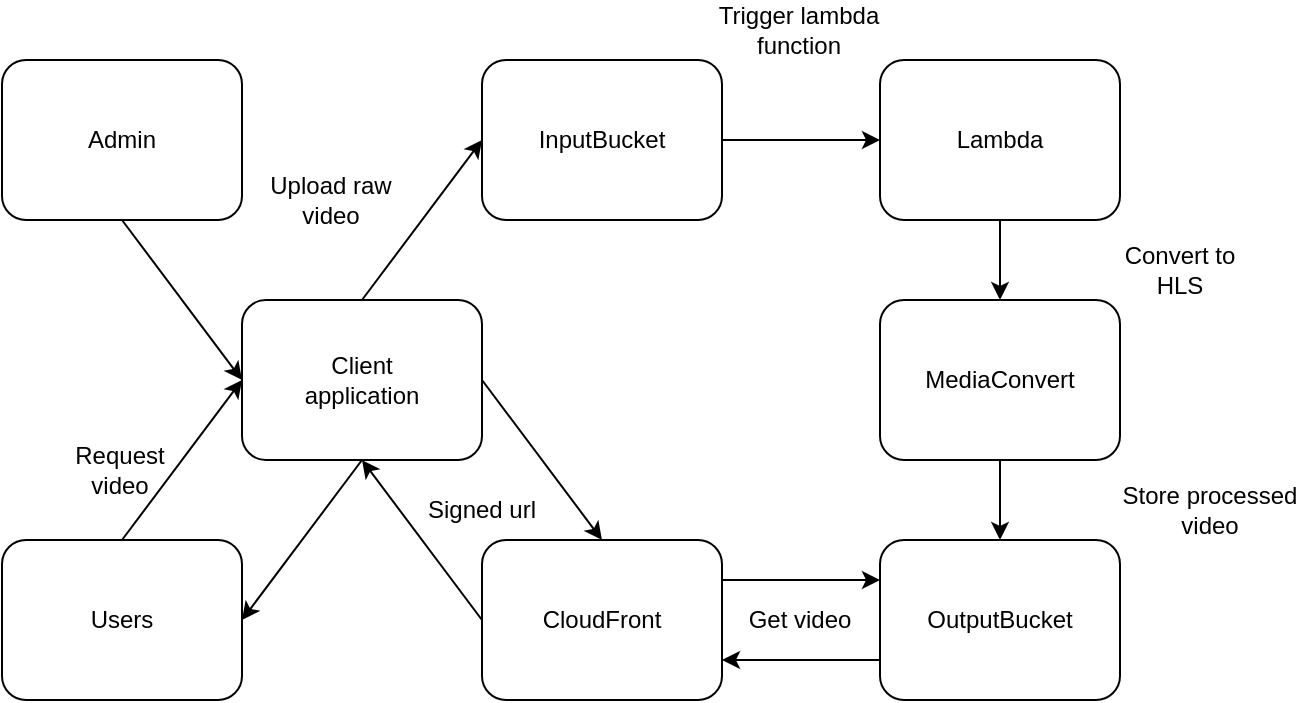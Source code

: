<mxfile version="20.1.1" type="device"><diagram id="akaI0Vg-RnT7oDsbmiGT" name="Page-1"><mxGraphModel dx="1320" dy="468" grid="1" gridSize="10" guides="1" tooltips="1" connect="1" arrows="1" fold="1" page="1" pageScale="1" pageWidth="850" pageHeight="1100" math="0" shadow="0"><root><mxCell id="0"/><mxCell id="1" parent="0"/><mxCell id="LexZK1_UCWnIznwa_gi9-1" value="InputBucket" style="rounded=1;whiteSpace=wrap;html=1;" parent="1" vertex="1"><mxGeometry x="401" y="80" width="120" height="80" as="geometry"/></mxCell><mxCell id="LexZK1_UCWnIznwa_gi9-3" value="Lambda" style="rounded=1;whiteSpace=wrap;html=1;" parent="1" vertex="1"><mxGeometry x="600" y="80" width="120" height="80" as="geometry"/></mxCell><mxCell id="LexZK1_UCWnIznwa_gi9-4" value="MediaConvert" style="rounded=1;whiteSpace=wrap;html=1;" parent="1" vertex="1"><mxGeometry x="600" y="200" width="120" height="80" as="geometry"/></mxCell><mxCell id="LexZK1_UCWnIznwa_gi9-5" value="OutputBucket" style="rounded=1;whiteSpace=wrap;html=1;" parent="1" vertex="1"><mxGeometry x="600" y="320" width="120" height="80" as="geometry"/></mxCell><mxCell id="LexZK1_UCWnIznwa_gi9-6" value="CloudFront" style="rounded=1;whiteSpace=wrap;html=1;" parent="1" vertex="1"><mxGeometry x="401" y="320" width="120" height="80" as="geometry"/></mxCell><mxCell id="LexZK1_UCWnIznwa_gi9-7" value="&lt;div&gt;Client&lt;br&gt;&lt;/div&gt;application" style="rounded=1;whiteSpace=wrap;html=1;" parent="1" vertex="1"><mxGeometry x="281" y="200" width="120" height="80" as="geometry"/></mxCell><mxCell id="LexZK1_UCWnIznwa_gi9-8" value="Users" style="rounded=1;whiteSpace=wrap;html=1;" parent="1" vertex="1"><mxGeometry x="161" y="320" width="120" height="80" as="geometry"/></mxCell><mxCell id="LexZK1_UCWnIznwa_gi9-9" value="Admin" style="rounded=1;whiteSpace=wrap;html=1;" parent="1" vertex="1"><mxGeometry x="161" y="80" width="120" height="80" as="geometry"/></mxCell><mxCell id="LexZK1_UCWnIznwa_gi9-14" value="" style="endArrow=classic;html=1;rounded=0;exitX=0.5;exitY=1;exitDx=0;exitDy=0;entryX=0;entryY=0.5;entryDx=0;entryDy=0;" parent="1" source="LexZK1_UCWnIznwa_gi9-9" target="LexZK1_UCWnIznwa_gi9-7" edge="1"><mxGeometry width="50" height="50" relative="1" as="geometry"><mxPoint x="400" y="320" as="sourcePoint"/><mxPoint x="450" y="270" as="targetPoint"/></mxGeometry></mxCell><mxCell id="LexZK1_UCWnIznwa_gi9-15" value="" style="endArrow=classic;html=1;rounded=0;entryX=0;entryY=0.5;entryDx=0;entryDy=0;exitX=0.5;exitY=0;exitDx=0;exitDy=0;" parent="1" source="LexZK1_UCWnIznwa_gi9-8" target="LexZK1_UCWnIznwa_gi9-7" edge="1"><mxGeometry width="50" height="50" relative="1" as="geometry"><mxPoint x="400" y="320" as="sourcePoint"/><mxPoint x="450" y="270" as="targetPoint"/></mxGeometry></mxCell><mxCell id="LexZK1_UCWnIznwa_gi9-16" value="" style="endArrow=classic;html=1;rounded=0;exitX=0.5;exitY=0;exitDx=0;exitDy=0;entryX=0;entryY=0.5;entryDx=0;entryDy=0;" parent="1" source="LexZK1_UCWnIznwa_gi9-7" target="LexZK1_UCWnIznwa_gi9-1" edge="1"><mxGeometry width="50" height="50" relative="1" as="geometry"><mxPoint x="400" y="320" as="sourcePoint"/><mxPoint x="450" y="270" as="targetPoint"/></mxGeometry></mxCell><mxCell id="LexZK1_UCWnIznwa_gi9-17" value="" style="endArrow=classic;html=1;rounded=0;exitX=1;exitY=0.5;exitDx=0;exitDy=0;entryX=0;entryY=0.5;entryDx=0;entryDy=0;" parent="1" source="LexZK1_UCWnIznwa_gi9-1" target="LexZK1_UCWnIznwa_gi9-3" edge="1"><mxGeometry width="50" height="50" relative="1" as="geometry"><mxPoint x="400" y="320" as="sourcePoint"/><mxPoint x="450" y="270" as="targetPoint"/></mxGeometry></mxCell><mxCell id="LexZK1_UCWnIznwa_gi9-18" value="" style="endArrow=classic;html=1;rounded=0;exitX=0.5;exitY=1;exitDx=0;exitDy=0;entryX=0.5;entryY=0;entryDx=0;entryDy=0;" parent="1" source="LexZK1_UCWnIznwa_gi9-3" target="LexZK1_UCWnIznwa_gi9-4" edge="1"><mxGeometry width="50" height="50" relative="1" as="geometry"><mxPoint x="400" y="320" as="sourcePoint"/><mxPoint x="450" y="270" as="targetPoint"/></mxGeometry></mxCell><mxCell id="LexZK1_UCWnIznwa_gi9-19" value="" style="endArrow=classic;html=1;rounded=0;exitX=0.5;exitY=1;exitDx=0;exitDy=0;entryX=0.5;entryY=0;entryDx=0;entryDy=0;" parent="1" source="LexZK1_UCWnIznwa_gi9-4" target="LexZK1_UCWnIznwa_gi9-5" edge="1"><mxGeometry width="50" height="50" relative="1" as="geometry"><mxPoint x="400" y="320" as="sourcePoint"/><mxPoint x="450" y="270" as="targetPoint"/></mxGeometry></mxCell><mxCell id="LexZK1_UCWnIznwa_gi9-20" value="" style="endArrow=classic;html=1;rounded=0;exitX=0;exitY=0.75;exitDx=0;exitDy=0;entryX=1;entryY=0.75;entryDx=0;entryDy=0;" parent="1" source="LexZK1_UCWnIznwa_gi9-5" target="LexZK1_UCWnIznwa_gi9-6" edge="1"><mxGeometry width="50" height="50" relative="1" as="geometry"><mxPoint x="400" y="320" as="sourcePoint"/><mxPoint x="450" y="270" as="targetPoint"/></mxGeometry></mxCell><mxCell id="LexZK1_UCWnIznwa_gi9-21" value="" style="endArrow=classic;html=1;rounded=0;exitX=0;exitY=0.5;exitDx=0;exitDy=0;entryX=0.5;entryY=1;entryDx=0;entryDy=0;" parent="1" source="LexZK1_UCWnIznwa_gi9-6" target="LexZK1_UCWnIznwa_gi9-7" edge="1"><mxGeometry width="50" height="50" relative="1" as="geometry"><mxPoint x="400" y="320" as="sourcePoint"/><mxPoint x="450" y="270" as="targetPoint"/></mxGeometry></mxCell><mxCell id="LexZK1_UCWnIznwa_gi9-22" value="" style="endArrow=classic;html=1;rounded=0;exitX=0.5;exitY=1;exitDx=0;exitDy=0;entryX=1;entryY=0.5;entryDx=0;entryDy=0;" parent="1" source="LexZK1_UCWnIznwa_gi9-7" target="LexZK1_UCWnIznwa_gi9-8" edge="1"><mxGeometry width="50" height="50" relative="1" as="geometry"><mxPoint x="400" y="320" as="sourcePoint"/><mxPoint x="450" y="270" as="targetPoint"/></mxGeometry></mxCell><mxCell id="LexZK1_UCWnIznwa_gi9-23" value="Upload raw video" style="text;html=1;strokeColor=none;fillColor=none;align=center;verticalAlign=middle;whiteSpace=wrap;rounded=0;" parent="1" vertex="1"><mxGeometry x="290" y="140" width="71" height="20" as="geometry"/></mxCell><mxCell id="LexZK1_UCWnIznwa_gi9-25" value="" style="endArrow=classic;html=1;rounded=0;exitX=1;exitY=0.5;exitDx=0;exitDy=0;entryX=0.5;entryY=0;entryDx=0;entryDy=0;" parent="1" source="LexZK1_UCWnIznwa_gi9-7" target="LexZK1_UCWnIznwa_gi9-6" edge="1"><mxGeometry width="50" height="50" relative="1" as="geometry"><mxPoint x="400" y="320" as="sourcePoint"/><mxPoint x="450" y="270" as="targetPoint"/></mxGeometry></mxCell><mxCell id="LexZK1_UCWnIznwa_gi9-26" value="" style="endArrow=classic;html=1;rounded=0;exitX=1;exitY=0.25;exitDx=0;exitDy=0;entryX=0;entryY=0.25;entryDx=0;entryDy=0;" parent="1" source="LexZK1_UCWnIznwa_gi9-6" target="LexZK1_UCWnIznwa_gi9-5" edge="1"><mxGeometry width="50" height="50" relative="1" as="geometry"><mxPoint x="400" y="320" as="sourcePoint"/><mxPoint x="450" y="270" as="targetPoint"/></mxGeometry></mxCell><mxCell id="LexZK1_UCWnIznwa_gi9-28" value="Trigger lambda function" style="text;html=1;strokeColor=none;fillColor=none;align=center;verticalAlign=middle;whiteSpace=wrap;rounded=0;" parent="1" vertex="1"><mxGeometry x="510" y="50" width="99" height="30" as="geometry"/></mxCell><mxCell id="LexZK1_UCWnIznwa_gi9-29" value="Convert to HLS" style="text;html=1;strokeColor=none;fillColor=none;align=center;verticalAlign=middle;whiteSpace=wrap;rounded=0;" parent="1" vertex="1"><mxGeometry x="720" y="170" width="60" height="30" as="geometry"/></mxCell><mxCell id="LexZK1_UCWnIznwa_gi9-30" value="Store processed video" style="text;html=1;strokeColor=none;fillColor=none;align=center;verticalAlign=middle;whiteSpace=wrap;rounded=0;" parent="1" vertex="1"><mxGeometry x="720" y="290" width="90" height="30" as="geometry"/></mxCell><mxCell id="LexZK1_UCWnIznwa_gi9-31" value="Get video" style="text;html=1;strokeColor=none;fillColor=none;align=center;verticalAlign=middle;whiteSpace=wrap;rounded=0;" parent="1" vertex="1"><mxGeometry x="529.5" y="345" width="60" height="30" as="geometry"/></mxCell><mxCell id="LexZK1_UCWnIznwa_gi9-32" value="&lt;div&gt;Signed url&lt;/div&gt;" style="text;html=1;strokeColor=none;fillColor=none;align=center;verticalAlign=middle;whiteSpace=wrap;rounded=0;" parent="1" vertex="1"><mxGeometry x="361" y="290" width="80" height="30" as="geometry"/></mxCell><mxCell id="LexZK1_UCWnIznwa_gi9-33" value="&lt;div&gt;Request video&lt;/div&gt;" style="text;html=1;strokeColor=none;fillColor=none;align=center;verticalAlign=middle;whiteSpace=wrap;rounded=0;" parent="1" vertex="1"><mxGeometry x="190" y="270" width="60" height="30" as="geometry"/></mxCell></root></mxGraphModel></diagram></mxfile>